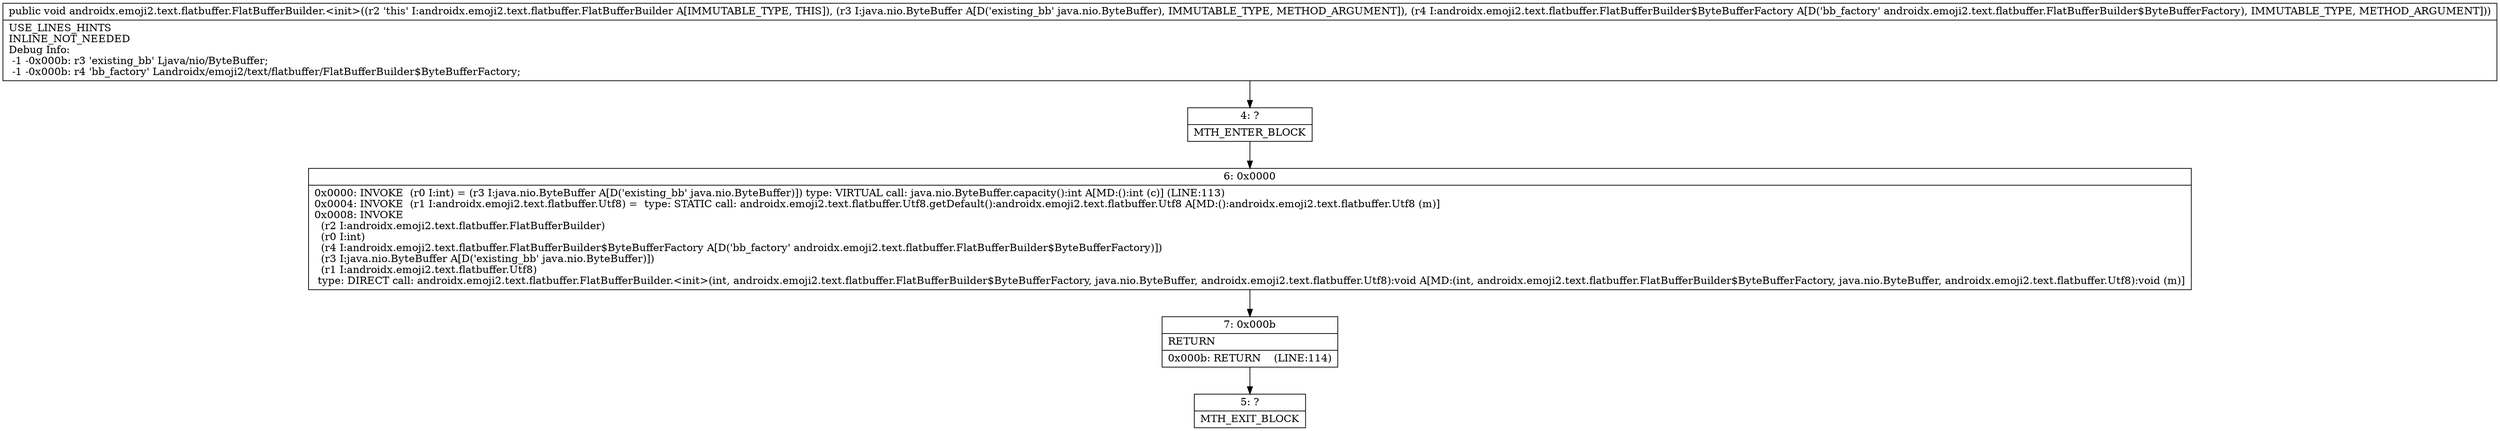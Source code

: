digraph "CFG forandroidx.emoji2.text.flatbuffer.FlatBufferBuilder.\<init\>(Ljava\/nio\/ByteBuffer;Landroidx\/emoji2\/text\/flatbuffer\/FlatBufferBuilder$ByteBufferFactory;)V" {
Node_4 [shape=record,label="{4\:\ ?|MTH_ENTER_BLOCK\l}"];
Node_6 [shape=record,label="{6\:\ 0x0000|0x0000: INVOKE  (r0 I:int) = (r3 I:java.nio.ByteBuffer A[D('existing_bb' java.nio.ByteBuffer)]) type: VIRTUAL call: java.nio.ByteBuffer.capacity():int A[MD:():int (c)] (LINE:113)\l0x0004: INVOKE  (r1 I:androidx.emoji2.text.flatbuffer.Utf8) =  type: STATIC call: androidx.emoji2.text.flatbuffer.Utf8.getDefault():androidx.emoji2.text.flatbuffer.Utf8 A[MD:():androidx.emoji2.text.flatbuffer.Utf8 (m)]\l0x0008: INVOKE  \l  (r2 I:androidx.emoji2.text.flatbuffer.FlatBufferBuilder)\l  (r0 I:int)\l  (r4 I:androidx.emoji2.text.flatbuffer.FlatBufferBuilder$ByteBufferFactory A[D('bb_factory' androidx.emoji2.text.flatbuffer.FlatBufferBuilder$ByteBufferFactory)])\l  (r3 I:java.nio.ByteBuffer A[D('existing_bb' java.nio.ByteBuffer)])\l  (r1 I:androidx.emoji2.text.flatbuffer.Utf8)\l type: DIRECT call: androidx.emoji2.text.flatbuffer.FlatBufferBuilder.\<init\>(int, androidx.emoji2.text.flatbuffer.FlatBufferBuilder$ByteBufferFactory, java.nio.ByteBuffer, androidx.emoji2.text.flatbuffer.Utf8):void A[MD:(int, androidx.emoji2.text.flatbuffer.FlatBufferBuilder$ByteBufferFactory, java.nio.ByteBuffer, androidx.emoji2.text.flatbuffer.Utf8):void (m)]\l}"];
Node_7 [shape=record,label="{7\:\ 0x000b|RETURN\l|0x000b: RETURN    (LINE:114)\l}"];
Node_5 [shape=record,label="{5\:\ ?|MTH_EXIT_BLOCK\l}"];
MethodNode[shape=record,label="{public void androidx.emoji2.text.flatbuffer.FlatBufferBuilder.\<init\>((r2 'this' I:androidx.emoji2.text.flatbuffer.FlatBufferBuilder A[IMMUTABLE_TYPE, THIS]), (r3 I:java.nio.ByteBuffer A[D('existing_bb' java.nio.ByteBuffer), IMMUTABLE_TYPE, METHOD_ARGUMENT]), (r4 I:androidx.emoji2.text.flatbuffer.FlatBufferBuilder$ByteBufferFactory A[D('bb_factory' androidx.emoji2.text.flatbuffer.FlatBufferBuilder$ByteBufferFactory), IMMUTABLE_TYPE, METHOD_ARGUMENT]))  | USE_LINES_HINTS\lINLINE_NOT_NEEDED\lDebug Info:\l  \-1 \-0x000b: r3 'existing_bb' Ljava\/nio\/ByteBuffer;\l  \-1 \-0x000b: r4 'bb_factory' Landroidx\/emoji2\/text\/flatbuffer\/FlatBufferBuilder$ByteBufferFactory;\l}"];
MethodNode -> Node_4;Node_4 -> Node_6;
Node_6 -> Node_7;
Node_7 -> Node_5;
}

